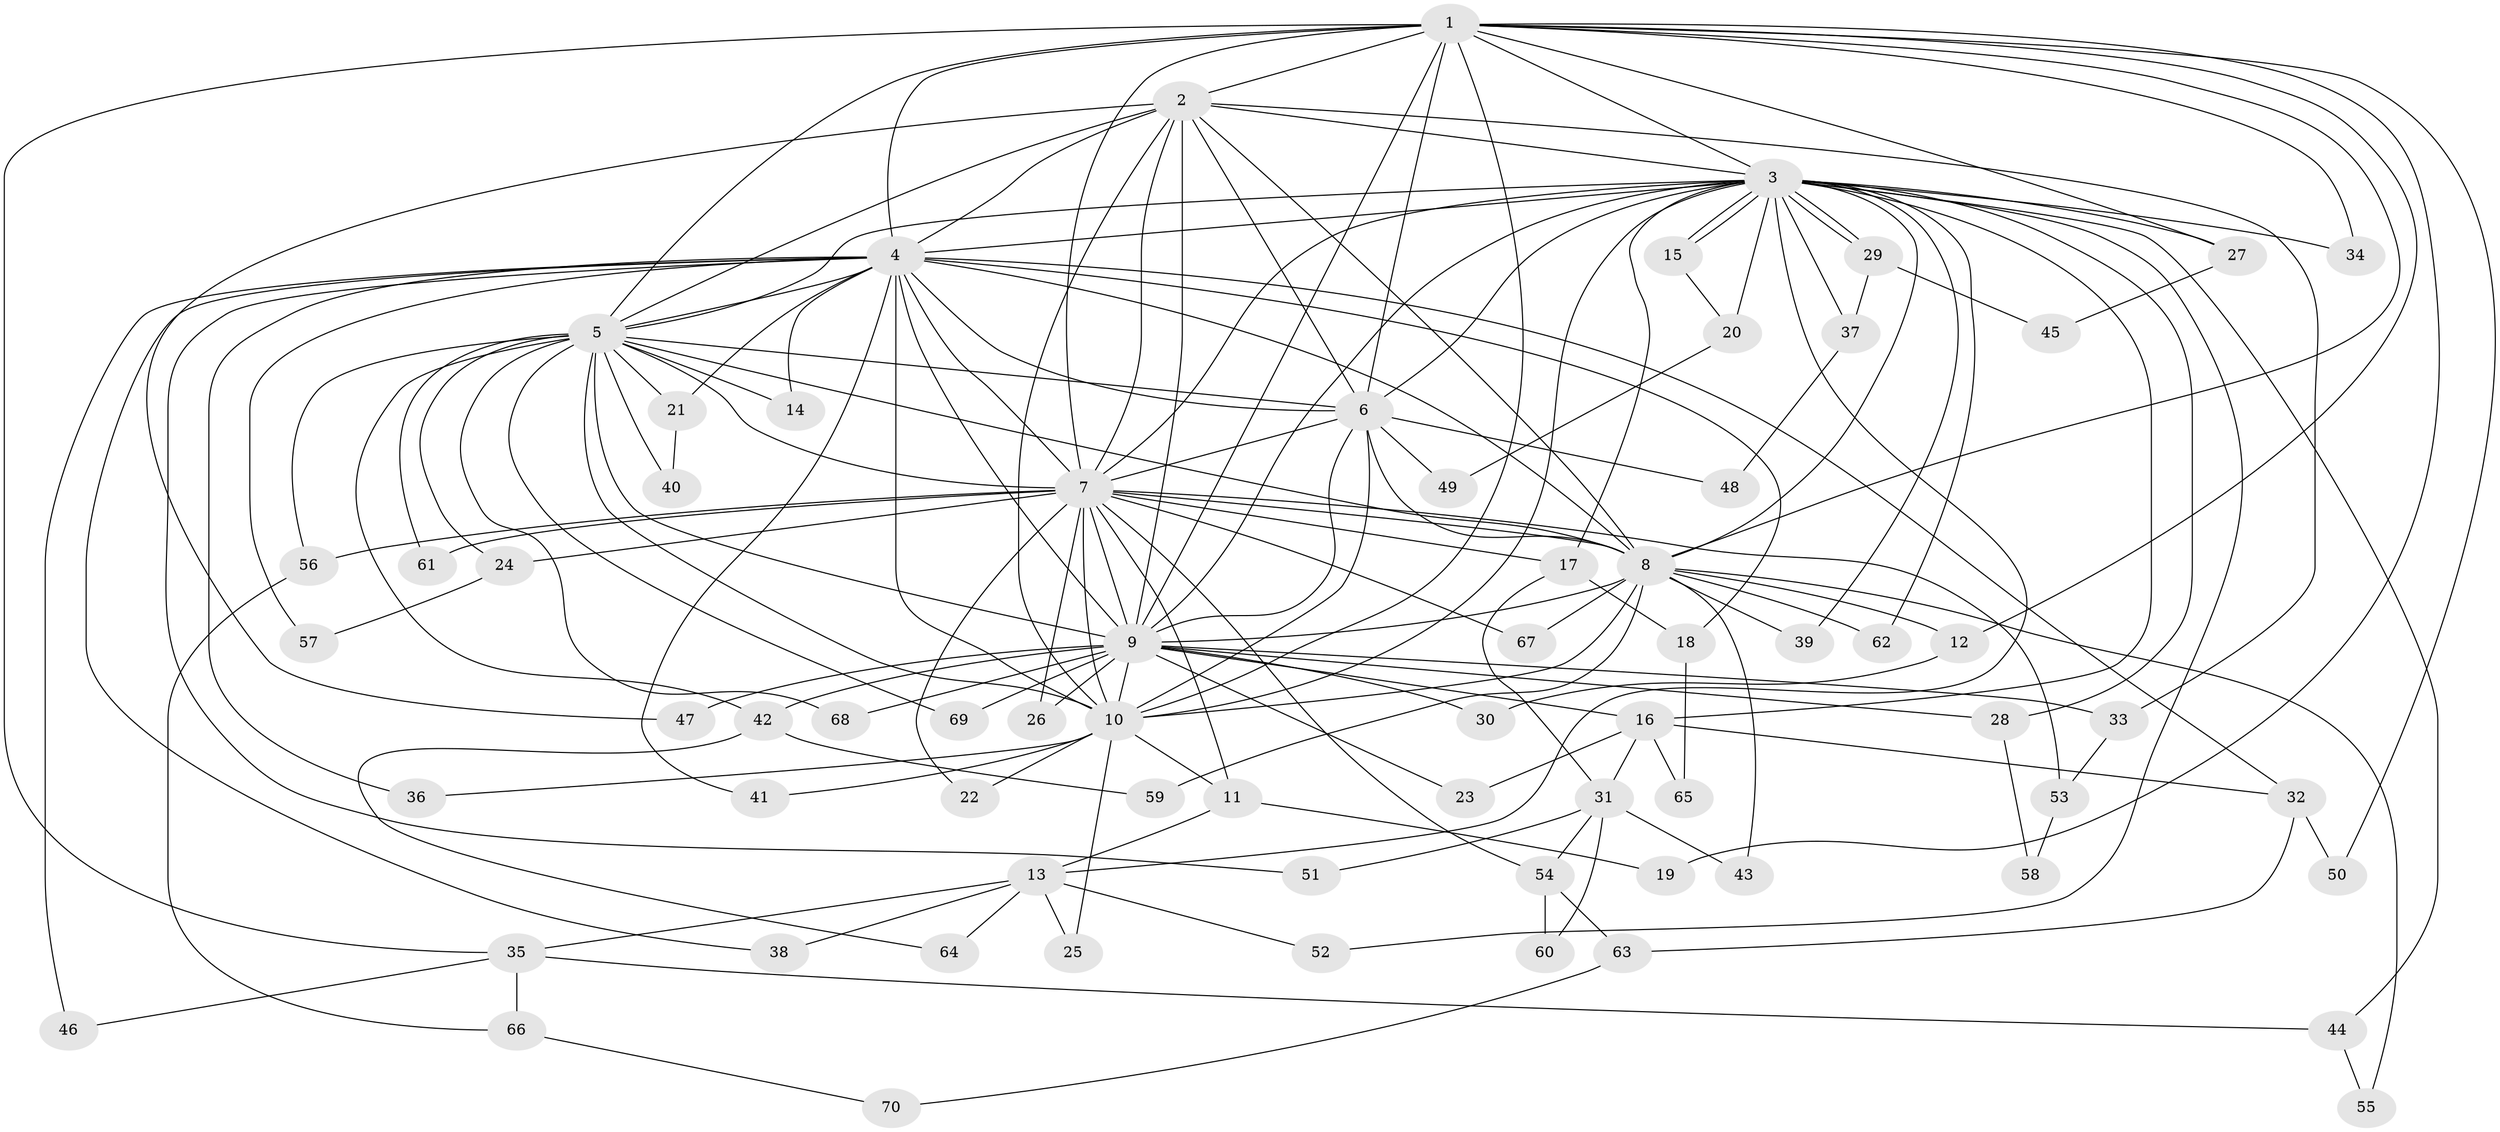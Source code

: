 // Generated by graph-tools (version 1.1) at 2025/49/03/09/25 03:49:30]
// undirected, 70 vertices, 165 edges
graph export_dot {
graph [start="1"]
  node [color=gray90,style=filled];
  1;
  2;
  3;
  4;
  5;
  6;
  7;
  8;
  9;
  10;
  11;
  12;
  13;
  14;
  15;
  16;
  17;
  18;
  19;
  20;
  21;
  22;
  23;
  24;
  25;
  26;
  27;
  28;
  29;
  30;
  31;
  32;
  33;
  34;
  35;
  36;
  37;
  38;
  39;
  40;
  41;
  42;
  43;
  44;
  45;
  46;
  47;
  48;
  49;
  50;
  51;
  52;
  53;
  54;
  55;
  56;
  57;
  58;
  59;
  60;
  61;
  62;
  63;
  64;
  65;
  66;
  67;
  68;
  69;
  70;
  1 -- 2;
  1 -- 3;
  1 -- 4;
  1 -- 5;
  1 -- 6;
  1 -- 7;
  1 -- 8;
  1 -- 9;
  1 -- 10;
  1 -- 12;
  1 -- 19;
  1 -- 27;
  1 -- 34;
  1 -- 35;
  1 -- 50;
  2 -- 3;
  2 -- 4;
  2 -- 5;
  2 -- 6;
  2 -- 7;
  2 -- 8;
  2 -- 9;
  2 -- 10;
  2 -- 33;
  2 -- 47;
  3 -- 4;
  3 -- 5;
  3 -- 6;
  3 -- 7;
  3 -- 8;
  3 -- 9;
  3 -- 10;
  3 -- 13;
  3 -- 15;
  3 -- 15;
  3 -- 16;
  3 -- 17;
  3 -- 20;
  3 -- 27;
  3 -- 28;
  3 -- 29;
  3 -- 29;
  3 -- 34;
  3 -- 37;
  3 -- 39;
  3 -- 44;
  3 -- 52;
  3 -- 62;
  4 -- 5;
  4 -- 6;
  4 -- 7;
  4 -- 8;
  4 -- 9;
  4 -- 10;
  4 -- 14;
  4 -- 18;
  4 -- 21;
  4 -- 32;
  4 -- 36;
  4 -- 38;
  4 -- 41;
  4 -- 46;
  4 -- 51;
  4 -- 57;
  5 -- 6;
  5 -- 7;
  5 -- 8;
  5 -- 9;
  5 -- 10;
  5 -- 14;
  5 -- 21;
  5 -- 24;
  5 -- 40;
  5 -- 42;
  5 -- 56;
  5 -- 61;
  5 -- 68;
  5 -- 69;
  6 -- 7;
  6 -- 8;
  6 -- 9;
  6 -- 10;
  6 -- 48;
  6 -- 49;
  7 -- 8;
  7 -- 9;
  7 -- 10;
  7 -- 11;
  7 -- 17;
  7 -- 22;
  7 -- 24;
  7 -- 26;
  7 -- 53;
  7 -- 54;
  7 -- 56;
  7 -- 61;
  7 -- 67;
  8 -- 9;
  8 -- 10;
  8 -- 12;
  8 -- 39;
  8 -- 43;
  8 -- 55;
  8 -- 59;
  8 -- 62;
  8 -- 67;
  9 -- 10;
  9 -- 16;
  9 -- 23;
  9 -- 26;
  9 -- 28;
  9 -- 30;
  9 -- 33;
  9 -- 42;
  9 -- 47;
  9 -- 68;
  9 -- 69;
  10 -- 11;
  10 -- 22;
  10 -- 25;
  10 -- 36;
  10 -- 41;
  11 -- 13;
  11 -- 19;
  12 -- 30;
  13 -- 25;
  13 -- 35;
  13 -- 38;
  13 -- 52;
  13 -- 64;
  15 -- 20;
  16 -- 23;
  16 -- 31;
  16 -- 32;
  16 -- 65;
  17 -- 18;
  17 -- 31;
  18 -- 65;
  20 -- 49;
  21 -- 40;
  24 -- 57;
  27 -- 45;
  28 -- 58;
  29 -- 37;
  29 -- 45;
  31 -- 43;
  31 -- 51;
  31 -- 54;
  31 -- 60;
  32 -- 50;
  32 -- 63;
  33 -- 53;
  35 -- 44;
  35 -- 46;
  35 -- 66;
  37 -- 48;
  42 -- 59;
  42 -- 64;
  44 -- 55;
  53 -- 58;
  54 -- 60;
  54 -- 63;
  56 -- 66;
  63 -- 70;
  66 -- 70;
}
